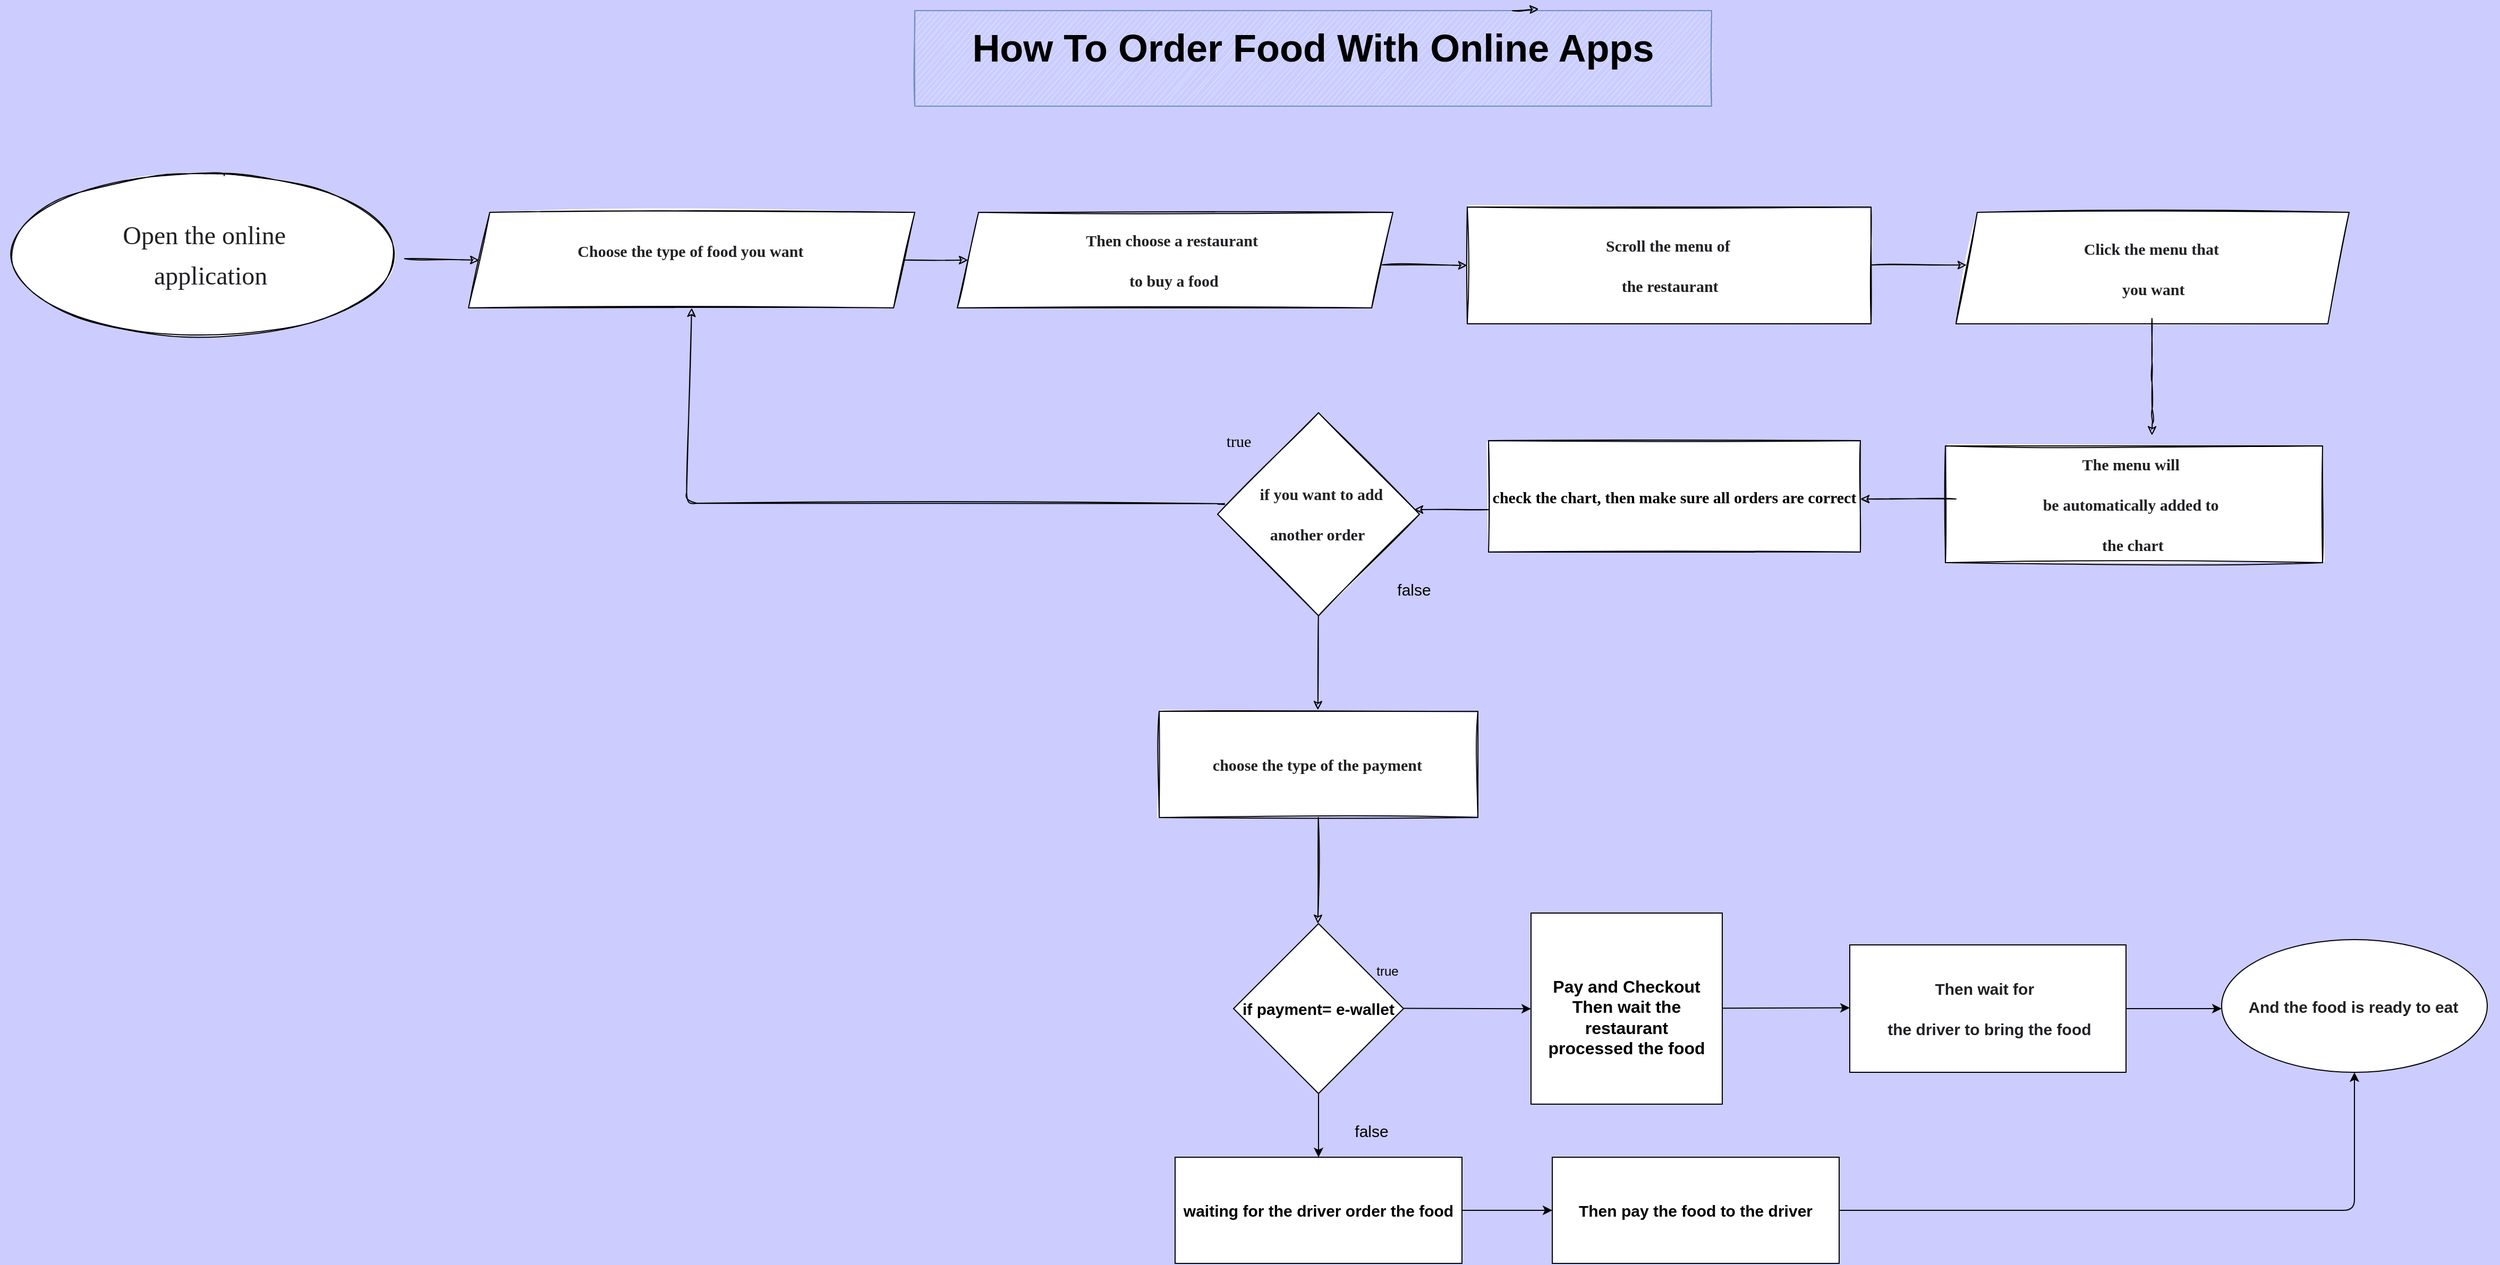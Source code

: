 <mxfile>
    <diagram id="7cOzooCGkPrGgEGhajy_" name="Page-1">
        <mxGraphModel dx="594" dy="3744" grid="1" gridSize="10" guides="1" tooltips="1" connect="1" arrows="1" fold="1" page="1" pageScale="1" pageWidth="1700" pageHeight="1100" background="#CCCCFF" math="0" shadow="0">
            <root>
                <mxCell id="0"/>
                <mxCell id="1" parent="0"/>
                <mxCell id="2" value="&lt;h1 style=&quot;font-size: 36px;&quot;&gt;How To Order Food With Online Apps&lt;br style=&quot;font-size: 36px;&quot;&gt;&lt;/h1&gt;" style="text;html=1;strokeColor=#6c8ebf;fillColor=#dae8fc;spacing=5;spacingTop=-20;whiteSpace=wrap;overflow=hidden;rounded=0;sketch=1;align=center;fontSize=36;" vertex="1" parent="1">
                    <mxGeometry x="940" y="-3240" width="750" height="90" as="geometry"/>
                </mxCell>
                <mxCell id="3" style="edgeStyle=none;sketch=1;html=1;exitX=0.75;exitY=0;exitDx=0;exitDy=0;entryX=0.783;entryY=-0.017;entryDx=0;entryDy=0;entryPerimeter=0;fontFamily=Georgia;" edge="1" parent="1" source="2" target="2">
                    <mxGeometry relative="1" as="geometry"/>
                </mxCell>
                <mxCell id="4" value="&lt;pre class=&quot;tw-data-text tw-text-large tw-ta&quot; id=&quot;tw-target-text&quot; dir=&quot;ltr&quot; style=&quot;line-height: 36px ; border: none ; padding: 2px 0.14em 2px 0px ; position: relative ; margin-top: -2px ; margin-bottom: -2px ; resize: none ; font-family: inherit ; overflow: hidden ; width: 270.019px ; overflow-wrap: break-word ; color: rgb(32 , 33 , 36) ; font-size: 24px&quot;&gt;&lt;span class=&quot;Y2IQFc&quot; lang=&quot;en&quot;&gt;&lt;span&gt;  Open&lt;/span&gt;&lt;font style=&quot;font-size: 24px&quot;&gt; the online &lt;/font&gt;&lt;/span&gt;&lt;/pre&gt;&lt;pre class=&quot;tw-data-text tw-text-large tw-ta&quot; id=&quot;tw-target-text&quot; dir=&quot;ltr&quot; style=&quot;line-height: 36px ; border: none ; padding: 2px 0.14em 2px 0px ; position: relative ; margin-top: -2px ; margin-bottom: -2px ; resize: none ; font-family: inherit ; overflow: hidden ; width: 270.019px ; overflow-wrap: break-word ; color: rgb(32 , 33 , 36) ; font-size: 24px&quot;&gt;&lt;span class=&quot;Y2IQFc&quot; lang=&quot;en&quot;&gt;&lt;font style=&quot;font-size: 24px&quot;&gt;   application&lt;/font&gt;&lt;/span&gt;&lt;/pre&gt;" style="ellipse;whiteSpace=wrap;html=1;sketch=1;fontFamily=Georgia;align=center;" vertex="1" parent="1">
                    <mxGeometry x="80" y="-3090" width="380" height="160" as="geometry"/>
                </mxCell>
                <mxCell id="6" value="" style="endArrow=classic;html=1;sketch=1;fontFamily=Georgia;fontSize=29;entryX=0;entryY=0.5;entryDx=0;entryDy=0;" edge="1" parent="1" source="4" target="12">
                    <mxGeometry width="50" height="50" relative="1" as="geometry">
                        <mxPoint x="810" y="-2870" as="sourcePoint"/>
                        <mxPoint x="830" y="-2850" as="targetPoint"/>
                        <Array as="points"/>
                    </mxGeometry>
                </mxCell>
                <mxCell id="12" value="&lt;pre class=&quot;tw-data-text tw-text-large tw-ta&quot; id=&quot;tw-target-text&quot; dir=&quot;ltr&quot; style=&quot;line-height: 36px ; border: none ; padding: 2px 0.14em 2px 0px ; position: relative ; margin-top: -2px ; margin-bottom: -2px ; resize: none ; font-family: inherit ; overflow: hidden ; width: 270.019px ; overflow-wrap: break-word ; color: rgb(32 , 33 , 36) ; font-size: 15px&quot;&gt;&lt;b style=&quot;font-family: inherit ; white-space: normal&quot;&gt;&lt;span class=&quot;Y2IQFc&quot; lang=&quot;en&quot;&gt;Choose the type &lt;/span&gt;of &lt;span style=&quot;font-family: inherit&quot;&gt;food you want&lt;/span&gt;&lt;/b&gt;&lt;br&gt;&lt;/pre&gt;&lt;div style=&quot;font-size: 15px&quot;&gt;&lt;span class=&quot;Y2IQFc&quot; lang=&quot;en&quot; style=&quot;font-size: 15px&quot;&gt;&lt;br style=&quot;font-size: 15px&quot;&gt;&lt;/span&gt;&lt;/div&gt;" style="shape=parallelogram;perimeter=parallelogramPerimeter;whiteSpace=wrap;html=1;fixedSize=1;sketch=1;fontFamily=Georgia;fontSize=15;" vertex="1" parent="1">
                    <mxGeometry x="520" y="-3050" width="420" height="90" as="geometry"/>
                </mxCell>
                <mxCell id="13" value="&lt;pre class=&quot;tw-data-text tw-text-large tw-ta&quot; id=&quot;tw-target-text&quot; dir=&quot;ltr&quot; style=&quot;line-height: 36px; border: none; padding: 2px 0.14em 2px 0px; position: relative; margin-top: -2px; margin-bottom: -2px; resize: none; font-family: inherit; overflow: hidden; width: 270.019px; overflow-wrap: break-word; color: rgb(32, 33, 36); font-size: 15px;&quot;&gt;&lt;span class=&quot;Y2IQFc&quot; lang=&quot;en&quot; style=&quot;font-size: 15px;&quot;&gt;&lt;font style=&quot;font-size: 15px;&quot;&gt;Then choose a restaurant &lt;/font&gt;&lt;/span&gt;&lt;/pre&gt;&lt;pre class=&quot;tw-data-text tw-text-large tw-ta&quot; id=&quot;tw-target-text&quot; dir=&quot;ltr&quot; style=&quot;line-height: 36px; border: none; padding: 2px 0.14em 2px 0px; position: relative; margin-top: -2px; margin-bottom: -2px; resize: none; font-family: inherit; overflow: hidden; width: 270.019px; overflow-wrap: break-word; color: rgb(32, 33, 36); font-size: 15px;&quot;&gt;&lt;span class=&quot;Y2IQFc&quot; lang=&quot;en&quot; style=&quot;font-size: 15px;&quot;&gt;&lt;font style=&quot;font-size: 15px;&quot;&gt;to buy a food&lt;/font&gt;&lt;/span&gt;&lt;/pre&gt;" style="shape=parallelogram;perimeter=parallelogramPerimeter;whiteSpace=wrap;html=1;fixedSize=1;sketch=1;fontFamily=Georgia;fontSize=15;fontStyle=1" vertex="1" parent="1">
                    <mxGeometry x="980" y="-3050" width="410" height="90" as="geometry"/>
                </mxCell>
                <mxCell id="16" value="&lt;pre class=&quot;tw-data-text tw-text-large tw-ta&quot; id=&quot;tw-target-text&quot; dir=&quot;ltr&quot; style=&quot;line-height: 36px; border: none; padding: 2px 0.14em 2px 0px; position: relative; margin-top: -2px; margin-bottom: -2px; resize: none; font-family: inherit; overflow: hidden; width: 270.019px; overflow-wrap: break-word; color: rgb(32, 33, 36); font-size: 15px;&quot;&gt;&lt;span class=&quot;Y2IQFc&quot; lang=&quot;en&quot; style=&quot;font-size: 15px;&quot;&gt;&lt;font style=&quot;font-size: 15px;&quot;&gt;Scroll the menu of&lt;/font&gt;&lt;/span&gt;&lt;/pre&gt;&lt;pre class=&quot;tw-data-text tw-text-large tw-ta&quot; id=&quot;tw-target-text&quot; dir=&quot;ltr&quot; style=&quot;line-height: 36px; border: none; padding: 2px 0.14em 2px 0px; position: relative; margin-top: -2px; margin-bottom: -2px; resize: none; font-family: inherit; overflow: hidden; width: 270.019px; overflow-wrap: break-word; color: rgb(32, 33, 36); font-size: 15px;&quot;&gt;&lt;span class=&quot;Y2IQFc&quot; lang=&quot;en&quot; style=&quot;font-size: 15px;&quot;&gt;&lt;font style=&quot;font-size: 15px;&quot;&gt; the restaurant&lt;/font&gt;&lt;/span&gt;&lt;/pre&gt;" style="rounded=0;whiteSpace=wrap;html=1;sketch=1;fontFamily=Georgia;fontSize=15;align=center;fontStyle=1" vertex="1" parent="1">
                    <mxGeometry x="1460" y="-3055" width="380" height="110" as="geometry"/>
                </mxCell>
                <mxCell id="17" value="" style="endArrow=classic;html=1;sketch=1;fontFamily=Georgia;fontSize=20;" edge="1" parent="1" source="12">
                    <mxGeometry width="50" height="50" relative="1" as="geometry">
                        <mxPoint x="940" y="-2955" as="sourcePoint"/>
                        <mxPoint x="990" y="-3005" as="targetPoint"/>
                    </mxGeometry>
                </mxCell>
                <mxCell id="18" value="" style="endArrow=classic;html=1;sketch=1;fontFamily=Georgia;fontSize=20;entryX=0;entryY=0.5;entryDx=0;entryDy=0;" edge="1" parent="1" target="16">
                    <mxGeometry width="50" height="50" relative="1" as="geometry">
                        <mxPoint x="1380" y="-3000.45" as="sourcePoint"/>
                        <mxPoint x="1450" y="-3000.45" as="targetPoint"/>
                    </mxGeometry>
                </mxCell>
                <mxCell id="19" value="&lt;pre class=&quot;tw-data-text tw-text-large tw-ta&quot; id=&quot;tw-target-text&quot; dir=&quot;ltr&quot; style=&quot;font-size: 15px; line-height: 36px; border: none; padding: 2px 0.14em 2px 0px; position: relative; margin-top: -2px; margin-bottom: -2px; resize: none; font-family: inherit; overflow: hidden; width: 270.019px; overflow-wrap: break-word; color: rgb(32, 33, 36);&quot;&gt;&lt;span class=&quot;Y2IQFc&quot; lang=&quot;en&quot; style=&quot;font-size: 15px;&quot;&gt;Click the menu that&lt;/span&gt;&lt;/pre&gt;&lt;pre class=&quot;tw-data-text tw-text-large tw-ta&quot; id=&quot;tw-target-text&quot; dir=&quot;ltr&quot; style=&quot;font-size: 15px; line-height: 36px; border: none; padding: 2px 0.14em 2px 0px; position: relative; margin-top: -2px; margin-bottom: -2px; resize: none; font-family: inherit; overflow: hidden; width: 270.019px; overflow-wrap: break-word; color: rgb(32, 33, 36);&quot;&gt;&lt;span class=&quot;Y2IQFc&quot; lang=&quot;en&quot; style=&quot;font-size: 15px;&quot;&gt; you want&lt;/span&gt;&lt;/pre&gt;" style="shape=parallelogram;perimeter=parallelogramPerimeter;whiteSpace=wrap;html=1;fixedSize=1;sketch=1;fontFamily=Georgia;fontSize=15;align=center;fontStyle=1" vertex="1" parent="1">
                    <mxGeometry x="1920" y="-3050" width="370" height="105" as="geometry"/>
                </mxCell>
                <mxCell id="20" value="" style="endArrow=classic;html=1;sketch=1;fontFamily=Georgia;fontSize=20;" edge="1" parent="1">
                    <mxGeometry width="50" height="50" relative="1" as="geometry">
                        <mxPoint x="1840" y="-3000.38" as="sourcePoint"/>
                        <mxPoint x="1930" y="-3000.38" as="targetPoint"/>
                    </mxGeometry>
                </mxCell>
                <mxCell id="21" value="" style="endArrow=classic;html=1;sketch=1;fontFamily=Georgia;fontSize=20;" edge="1" parent="1">
                    <mxGeometry width="50" height="50" relative="1" as="geometry">
                        <mxPoint x="2104.41" y="-2950" as="sourcePoint"/>
                        <mxPoint x="2104.41" y="-2840" as="targetPoint"/>
                        <Array as="points">
                            <mxPoint x="2104.41" y="-2900"/>
                            <mxPoint x="2104.66" y="-2855"/>
                        </Array>
                    </mxGeometry>
                </mxCell>
                <mxCell id="22" value="&lt;pre class=&quot;tw-data-text tw-text-large tw-ta&quot; id=&quot;tw-target-text&quot; dir=&quot;ltr&quot; style=&quot;line-height: 36px; border: none; padding: 2px 0.14em 2px 0px; position: relative; margin-top: -2px; margin-bottom: -2px; resize: none; font-family: inherit; overflow: hidden; width: 270.019px; overflow-wrap: break-word; color: rgb(32, 33, 36); font-size: 15px;&quot;&gt;&lt;span style=&quot;font-family: inherit; white-space: normal; font-size: 15px;&quot;&gt;The menu will&amp;nbsp;&lt;/span&gt;&lt;br style=&quot;font-size: 15px;&quot;&gt;&lt;/pre&gt;&lt;pre class=&quot;tw-data-text tw-text-large tw-ta&quot; id=&quot;tw-target-text&quot; dir=&quot;ltr&quot; style=&quot;line-height: 36px; border: none; padding: 2px 0.14em 2px 0px; position: relative; margin-top: -2px; margin-bottom: -2px; resize: none; font-family: inherit; overflow: hidden; width: 270.019px; overflow-wrap: break-word; color: rgb(32, 33, 36); font-size: 15px;&quot;&gt;&lt;span class=&quot;Y2IQFc&quot; lang=&quot;en&quot; style=&quot;font-size: 15px;&quot;&gt;&lt;font style=&quot;font-size: 15px;&quot;&gt;&lt;font style=&quot;font-size: 15px;&quot;&gt;be automatically adde&lt;/font&gt;&lt;font style=&quot;font-size: 15px;&quot;&gt;d to &lt;/font&gt;&lt;/font&gt;&lt;/span&gt;&lt;/pre&gt;&lt;pre class=&quot;tw-data-text tw-text-large tw-ta&quot; id=&quot;tw-target-text&quot; dir=&quot;ltr&quot; style=&quot;line-height: 36px; border: none; padding: 2px 0.14em 2px 0px; position: relative; margin-top: -2px; margin-bottom: -2px; resize: none; font-family: inherit; overflow: hidden; width: 270.019px; overflow-wrap: break-word; color: rgb(32, 33, 36); font-size: 15px;&quot;&gt;&lt;span class=&quot;Y2IQFc&quot; lang=&quot;en&quot; style=&quot;font-size: 15px;&quot;&gt;&lt;font style=&quot;font-size: 15px;&quot;&gt;&lt;font style=&quot;font-size: 15px;&quot;&gt;th&lt;/font&gt;e chart&lt;/font&gt;&lt;/span&gt;&lt;/pre&gt;" style="rounded=0;whiteSpace=wrap;html=1;sketch=1;fontFamily=Georgia;fontSize=15;align=center;fontStyle=1" vertex="1" parent="1">
                    <mxGeometry x="1910" y="-2830" width="355" height="110" as="geometry"/>
                </mxCell>
                <mxCell id="24" value="" style="endArrow=classic;html=1;sketch=1;fontFamily=Georgia;fontSize=20;" edge="1" parent="1">
                    <mxGeometry width="50" height="50" relative="1" as="geometry">
                        <mxPoint x="1920" y="-2780" as="sourcePoint"/>
                        <mxPoint x="1830" y="-2780" as="targetPoint"/>
                    </mxGeometry>
                </mxCell>
                <mxCell id="25" value="check the chart, then make sure all orders are correct" style="rounded=0;whiteSpace=wrap;html=1;sketch=1;fontFamily=Georgia;fontSize=15;fontStyle=1" vertex="1" parent="1">
                    <mxGeometry x="1480" y="-2835" width="350" height="105" as="geometry"/>
                </mxCell>
                <mxCell id="26" value="" style="endArrow=classic;html=1;sketch=1;fontFamily=Georgia;fontSize=20;" edge="1" parent="1">
                    <mxGeometry width="50" height="50" relative="1" as="geometry">
                        <mxPoint x="1480" y="-2770" as="sourcePoint"/>
                        <mxPoint x="1410" y="-2770" as="targetPoint"/>
                        <Array as="points"/>
                    </mxGeometry>
                </mxCell>
                <mxCell id="30" value="&lt;pre class=&quot;tw-data-text tw-text-large tw-ta&quot; id=&quot;tw-target-text&quot; dir=&quot;ltr&quot; style=&quot;font-size: 15px ; line-height: 36px ; border: none ; padding: 2px 0.14em 2px 0px ; position: relative ; margin-top: -2px ; margin-bottom: -2px ; resize: none ; font-family: inherit ; overflow: hidden ; width: 270.019px ; overflow-wrap: break-word ; color: rgb(32 , 33 , 36)&quot;&gt;&lt;span class=&quot;Y2IQFc&quot; lang=&quot;en&quot; style=&quot;font-size: 15px&quot;&gt;   if you want to add &lt;/span&gt;&lt;/pre&gt;&lt;pre class=&quot;tw-data-text tw-text-large tw-ta&quot; id=&quot;tw-target-text&quot; dir=&quot;ltr&quot; style=&quot;font-size: 15px ; line-height: 36px ; border: none ; padding: 2px 0.14em 2px 0px ; position: relative ; margin-top: -2px ; margin-bottom: -2px ; resize: none ; font-family: inherit ; overflow: hidden ; width: 270.019px ; overflow-wrap: break-word ; color: rgb(32 , 33 , 36)&quot;&gt;&lt;span class=&quot;Y2IQFc&quot; lang=&quot;en&quot; style=&quot;font-size: 15px&quot;&gt;another order&lt;/span&gt;&lt;/pre&gt;" style="rhombus;whiteSpace=wrap;html=1;sketch=1;fontFamily=Georgia;fontSize=15;align=center;fontStyle=1" vertex="1" parent="1">
                    <mxGeometry x="1225" y="-2861.25" width="190" height="191.25" as="geometry"/>
                </mxCell>
                <mxCell id="31" value="" style="endArrow=classic;html=1;sketch=1;fontFamily=Georgia;fontSize=15;entryX=0.5;entryY=1;entryDx=0;entryDy=0;" edge="1" parent="1" target="12">
                    <mxGeometry width="50" height="50" relative="1" as="geometry">
                        <mxPoint x="1225" y="-2775.25" as="sourcePoint"/>
                        <mxPoint x="1135" y="-2775.62" as="targetPoint"/>
                        <Array as="points">
                            <mxPoint x="1235" y="-2775.62"/>
                            <mxPoint x="725" y="-2776"/>
                        </Array>
                    </mxGeometry>
                </mxCell>
                <mxCell id="32" value="true" style="text;html=1;strokeColor=none;fillColor=none;align=center;verticalAlign=middle;whiteSpace=wrap;rounded=0;sketch=1;fontFamily=Georgia;fontSize=15;" vertex="1" parent="1">
                    <mxGeometry x="1215" y="-2850" width="60" height="30" as="geometry"/>
                </mxCell>
                <mxCell id="36" value="" style="endArrow=classic;html=1;sketch=1;fontFamily=Georgia;fontSize=15;" edge="1" parent="1">
                    <mxGeometry width="50" height="50" relative="1" as="geometry">
                        <mxPoint x="1319.88" y="-2670" as="sourcePoint"/>
                        <mxPoint x="1319.41" y="-2581.25" as="targetPoint"/>
                    </mxGeometry>
                </mxCell>
                <mxCell id="37" value="&lt;pre class=&quot;tw-data-text tw-text-large tw-ta&quot; id=&quot;tw-target-text&quot; dir=&quot;ltr&quot; style=&quot;line-height: 36px ; border: none ; padding: 2px 0.14em 2px 0px ; position: relative ; margin-top: -2px ; margin-bottom: -2px ; resize: none ; font-family: inherit ; overflow: hidden ; width: 270.019px ; overflow-wrap: break-word ; color: rgb(32 , 33 , 36)&quot;&gt;choose the type of the payment&lt;/pre&gt;" style="rounded=0;whiteSpace=wrap;html=1;sketch=1;fontFamily=Georgia;fontSize=15;align=center;fontStyle=1" vertex="1" parent="1">
                    <mxGeometry x="1170" y="-2580" width="300" height="100" as="geometry"/>
                </mxCell>
                <mxCell id="39" value="" style="endArrow=classic;html=1;sketch=1;fontFamily=Georgia;fontSize=15;" edge="1" parent="1">
                    <mxGeometry width="50" height="50" relative="1" as="geometry">
                        <mxPoint x="1319.82" y="-2480" as="sourcePoint"/>
                        <mxPoint x="1319.41" y="-2380" as="targetPoint"/>
                    </mxGeometry>
                </mxCell>
                <mxCell id="42" value="if payment= e-wallet" style="rhombus;whiteSpace=wrap;html=1;fontSize=15;fontStyle=1" vertex="1" parent="1">
                    <mxGeometry x="1240" y="-2380" width="160" height="160" as="geometry"/>
                </mxCell>
                <mxCell id="43" value="" style="endArrow=classic;html=1;" edge="1" parent="1">
                    <mxGeometry width="50" height="50" relative="1" as="geometry">
                        <mxPoint x="1400" y="-2300.31" as="sourcePoint"/>
                        <mxPoint x="1520" y="-2299.81" as="targetPoint"/>
                    </mxGeometry>
                </mxCell>
                <mxCell id="44" value="&lt;p class=&quot;MsoNormal&quot; style=&quot;margin-bottom: 0cm ; font-size: 16px&quot;&gt;&lt;span lang=&quot;EN-US&quot;&gt;&lt;font style=&quot;font-size: 16px&quot;&gt;Pay and Checkout&lt;/font&gt;&lt;/span&gt;&lt;/p&gt;&lt;font style=&quot;font-size: 16px&quot;&gt;Then wait the restaurant&lt;br&gt;processed the food&lt;/font&gt;&lt;span&gt;&lt;br&gt;&lt;/span&gt;" style="whiteSpace=wrap;html=1;aspect=fixed;fontStyle=1" vertex="1" parent="1">
                    <mxGeometry x="1520" y="-2390" width="180" height="180" as="geometry"/>
                </mxCell>
                <mxCell id="45" value="true" style="text;html=1;strokeColor=none;fillColor=none;align=center;verticalAlign=middle;whiteSpace=wrap;rounded=0;" vertex="1" parent="1">
                    <mxGeometry x="1355" y="-2350" width="60" height="30" as="geometry"/>
                </mxCell>
                <mxCell id="46" value="" style="endArrow=classic;html=1;fontSize=16;" edge="1" parent="1">
                    <mxGeometry width="50" height="50" relative="1" as="geometry">
                        <mxPoint x="1700" y="-2300.42" as="sourcePoint"/>
                        <mxPoint x="1820" y="-2300.71" as="targetPoint"/>
                    </mxGeometry>
                </mxCell>
                <mxCell id="48" style="edgeStyle=none;html=1;fontSize=12;" edge="1" parent="1" source="47">
                    <mxGeometry relative="1" as="geometry">
                        <mxPoint x="2170" y="-2300" as="targetPoint"/>
                    </mxGeometry>
                </mxCell>
                <mxCell id="47" value="&lt;p style=&quot;line-height: 1 ; font-size: 15px&quot;&gt;&lt;/p&gt;&lt;pre class=&quot;tw-data-text tw-text-large tw-ta&quot; id=&quot;tw-target-text&quot; dir=&quot;ltr&quot; style=&quot;line-height: 36px ; border: none ; padding: 2px 0.14em 2px 0px ; position: relative ; margin-top: -2px ; margin-bottom: -2px ; resize: none ; font-family: inherit ; overflow: hidden ; width: 270.019px ; overflow-wrap: break-word ; color: rgb(32 , 33 , 36) ; font-size: 15px&quot;&gt;&lt;span class=&quot;Y2IQFc&quot; lang=&quot;en&quot; style=&quot;line-height: 0.9 ; font-size: 15px&quot;&gt;&lt;font style=&quot;font-size: 15px&quot;&gt;Then wait for &lt;/font&gt;&lt;/span&gt;&lt;/pre&gt;&lt;pre class=&quot;tw-data-text tw-text-large tw-ta&quot; id=&quot;tw-target-text&quot; dir=&quot;ltr&quot; style=&quot;line-height: 36px ; border: none ; padding: 2px 0.14em 2px 0px ; position: relative ; margin-top: -2px ; margin-bottom: -2px ; resize: none ; font-family: inherit ; overflow: hidden ; text-align: left ; width: 270.019px ; overflow-wrap: break-word ; color: rgb(32 , 33 , 36) ; font-size: 15px&quot;&gt;&lt;span class=&quot;Y2IQFc&quot; lang=&quot;en&quot; style=&quot;font-size: 15px&quot;&gt;&lt;font style=&quot;font-size: 15px&quot;&gt;          the driver to bring the food&lt;/font&gt;&lt;/span&gt;&lt;/pre&gt;&lt;p style=&quot;font-size: 15px&quot;&gt;&lt;/p&gt;" style="rounded=0;whiteSpace=wrap;html=1;fontSize=15;spacing=0;fontStyle=1" vertex="1" parent="1">
                    <mxGeometry x="1820" y="-2360" width="260" height="120" as="geometry"/>
                </mxCell>
                <mxCell id="49" value="&lt;pre class=&quot;tw-data-text tw-text-large tw-ta&quot; id=&quot;tw-target-text&quot; dir=&quot;ltr&quot; style=&quot;line-height: 36px; border: none; padding: 2px 0.14em 2px 0px; position: relative; margin-top: -2px; margin-bottom: -2px; resize: none; font-family: inherit; overflow: hidden; width: 270.019px; overflow-wrap: break-word; color: rgb(32, 33, 36); font-size: 15px;&quot;&gt;&lt;span class=&quot;Y2IQFc&quot; lang=&quot;en&quot; style=&quot;line-height: 0; font-size: 15px;&quot;&gt;&lt;font style=&quot;font-size: 15px;&quot;&gt;And the &lt;/font&gt;&lt;/span&gt;food is ready to eat&lt;/pre&gt;" style="ellipse;whiteSpace=wrap;html=1;fontSize=15;align=center;fontStyle=1" vertex="1" parent="1">
                    <mxGeometry x="2170" y="-2365" width="250" height="125" as="geometry"/>
                </mxCell>
                <mxCell id="50" value="" style="endArrow=classic;html=1;fontSize=15;exitX=0.5;exitY=1;exitDx=0;exitDy=0;" edge="1" parent="1" source="42" target="51">
                    <mxGeometry width="50" height="50" relative="1" as="geometry">
                        <mxPoint x="1320" y="-2210" as="sourcePoint"/>
                        <mxPoint x="1320" y="-2150" as="targetPoint"/>
                    </mxGeometry>
                </mxCell>
                <mxCell id="51" value="waiting for the driver order the food" style="rounded=0;whiteSpace=wrap;html=1;fontSize=15;fontStyle=1" vertex="1" parent="1">
                    <mxGeometry x="1185" y="-2160" width="270" height="100" as="geometry"/>
                </mxCell>
                <mxCell id="53" value="" style="endArrow=classic;html=1;fontSize=15;" edge="1" parent="1">
                    <mxGeometry width="50" height="50" relative="1" as="geometry">
                        <mxPoint x="1455" y="-2110" as="sourcePoint"/>
                        <mxPoint x="1540" y="-2110" as="targetPoint"/>
                    </mxGeometry>
                </mxCell>
                <mxCell id="54" value="Then pay the food to the driver" style="rounded=0;whiteSpace=wrap;html=1;fontSize=15;fontStyle=1" vertex="1" parent="1">
                    <mxGeometry x="1540" y="-2160" width="270" height="100" as="geometry"/>
                </mxCell>
                <mxCell id="55" value="" style="endArrow=classic;html=1;fontSize=15;exitX=1;exitY=0.5;exitDx=0;exitDy=0;entryX=0.5;entryY=1;entryDx=0;entryDy=0;" edge="1" parent="1" source="54" target="49">
                    <mxGeometry width="50" height="50" relative="1" as="geometry">
                        <mxPoint x="2050" y="-2100" as="sourcePoint"/>
                        <mxPoint x="2100" y="-2150" as="targetPoint"/>
                        <Array as="points">
                            <mxPoint x="2295" y="-2110"/>
                        </Array>
                    </mxGeometry>
                </mxCell>
                <mxCell id="56" value="false" style="text;html=1;strokeColor=none;fillColor=none;align=center;verticalAlign=middle;whiteSpace=wrap;rounded=0;fontSize=15;" vertex="1" parent="1">
                    <mxGeometry x="1340" y="-2200" width="60" height="30" as="geometry"/>
                </mxCell>
                <mxCell id="58" value="false" style="text;html=1;strokeColor=none;fillColor=none;align=center;verticalAlign=middle;whiteSpace=wrap;rounded=0;fontSize=15;" vertex="1" parent="1">
                    <mxGeometry x="1380" y="-2710" width="60" height="30" as="geometry"/>
                </mxCell>
            </root>
        </mxGraphModel>
    </diagram>
</mxfile>
